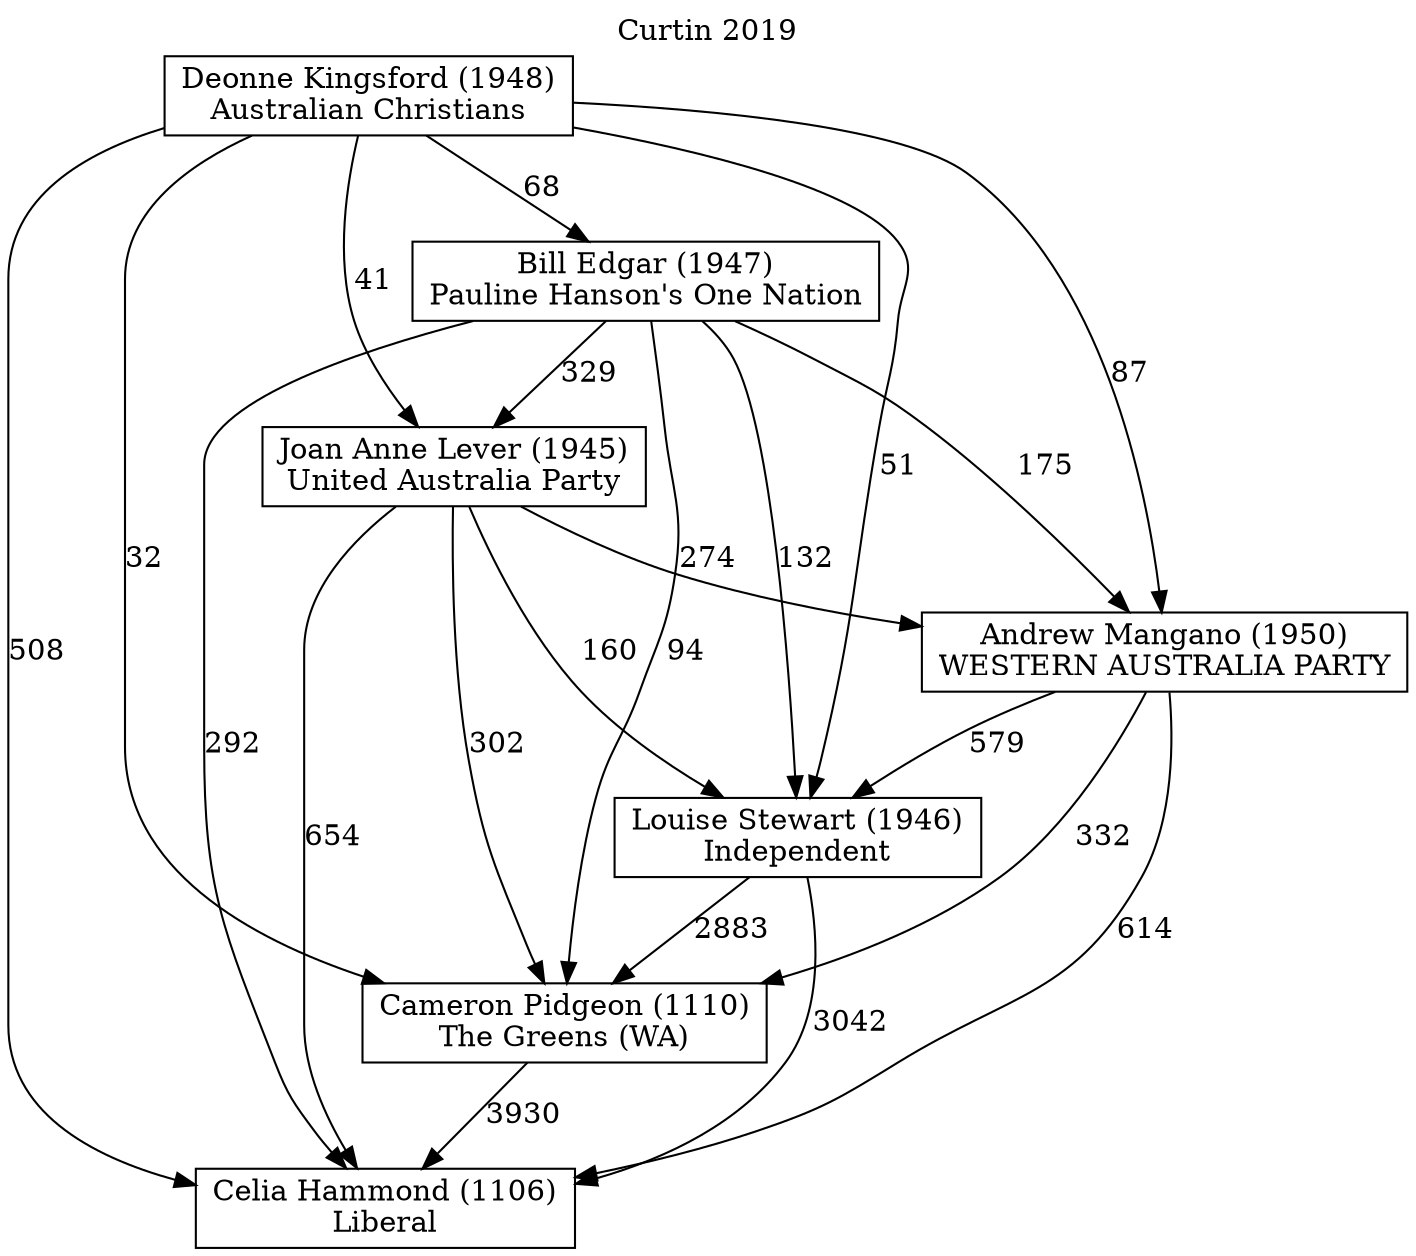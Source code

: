 // House preference flow
digraph "Celia Hammond (1106)_Curtin_2019" {
	graph [label="Curtin 2019" labelloc=t mclimit=10]
	node [shape=box]
	"Celia Hammond (1106)" [label="Celia Hammond (1106)
Liberal"]
	"Cameron Pidgeon (1110)" [label="Cameron Pidgeon (1110)
The Greens (WA)"]
	"Louise Stewart (1946)" [label="Louise Stewart (1946)
Independent"]
	"Andrew Mangano (1950)" [label="Andrew Mangano (1950)
WESTERN AUSTRALIA PARTY"]
	"Joan Anne Lever (1945)" [label="Joan Anne Lever (1945)
United Australia Party"]
	"Bill Edgar (1947)" [label="Bill Edgar (1947)
Pauline Hanson's One Nation"]
	"Deonne Kingsford (1948)" [label="Deonne Kingsford (1948)
Australian Christians"]
	"Cameron Pidgeon (1110)" -> "Celia Hammond (1106)" [label=3930]
	"Louise Stewart (1946)" -> "Cameron Pidgeon (1110)" [label=2883]
	"Andrew Mangano (1950)" -> "Louise Stewart (1946)" [label=579]
	"Joan Anne Lever (1945)" -> "Andrew Mangano (1950)" [label=274]
	"Bill Edgar (1947)" -> "Joan Anne Lever (1945)" [label=329]
	"Deonne Kingsford (1948)" -> "Bill Edgar (1947)" [label=68]
	"Louise Stewart (1946)" -> "Celia Hammond (1106)" [label=3042]
	"Andrew Mangano (1950)" -> "Celia Hammond (1106)" [label=614]
	"Joan Anne Lever (1945)" -> "Celia Hammond (1106)" [label=654]
	"Bill Edgar (1947)" -> "Celia Hammond (1106)" [label=292]
	"Deonne Kingsford (1948)" -> "Celia Hammond (1106)" [label=508]
	"Deonne Kingsford (1948)" -> "Joan Anne Lever (1945)" [label=41]
	"Bill Edgar (1947)" -> "Andrew Mangano (1950)" [label=175]
	"Deonne Kingsford (1948)" -> "Andrew Mangano (1950)" [label=87]
	"Joan Anne Lever (1945)" -> "Louise Stewart (1946)" [label=160]
	"Bill Edgar (1947)" -> "Louise Stewart (1946)" [label=132]
	"Deonne Kingsford (1948)" -> "Louise Stewart (1946)" [label=51]
	"Andrew Mangano (1950)" -> "Cameron Pidgeon (1110)" [label=332]
	"Joan Anne Lever (1945)" -> "Cameron Pidgeon (1110)" [label=302]
	"Bill Edgar (1947)" -> "Cameron Pidgeon (1110)" [label=94]
	"Deonne Kingsford (1948)" -> "Cameron Pidgeon (1110)" [label=32]
}
